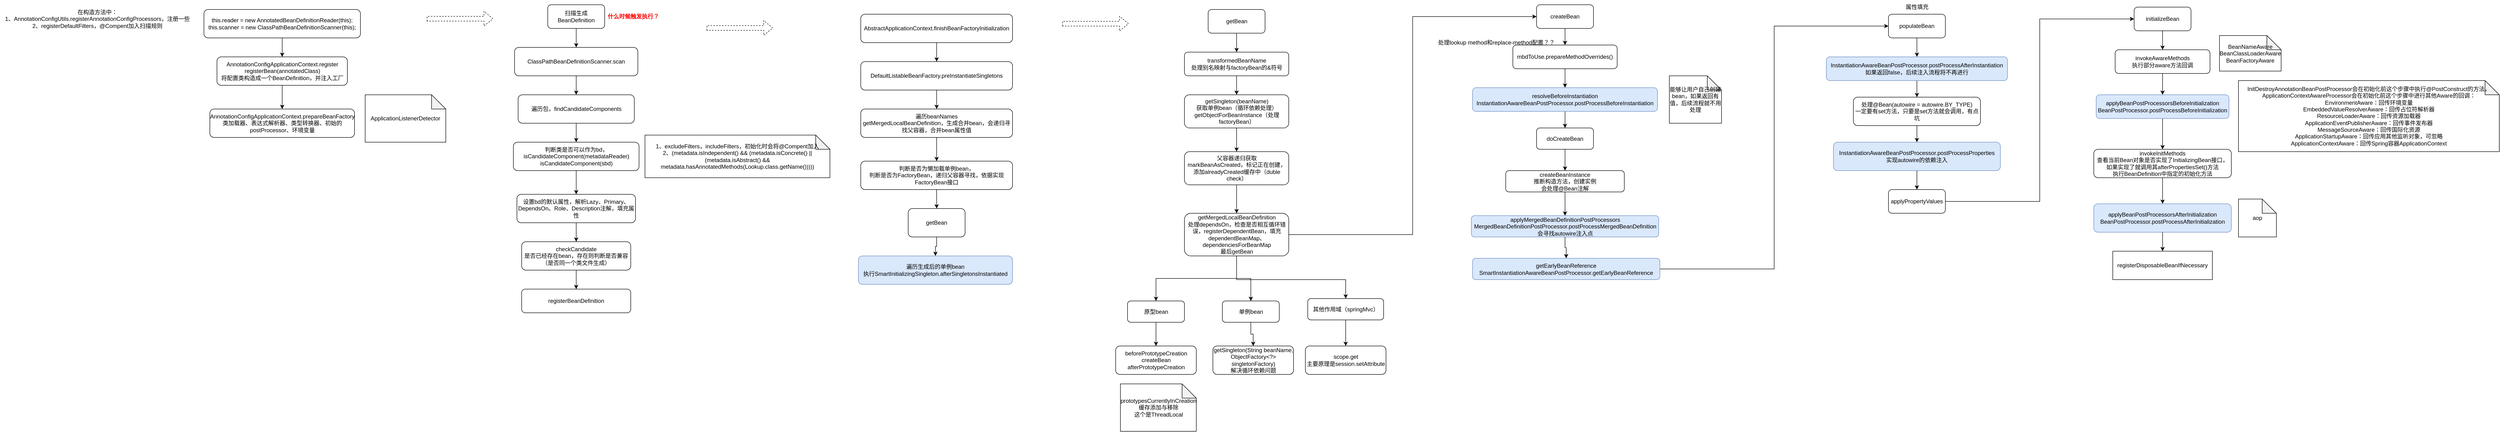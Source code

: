 <mxfile version="20.5.2" type="github">
  <diagram id="hwpeAtfaMQhJ-iqTyFl3" name="第 1 页">
    <mxGraphModel dx="1865" dy="547" grid="1" gridSize="10" guides="1" tooltips="1" connect="1" arrows="1" fold="1" page="1" pageScale="1" pageWidth="827" pageHeight="1169" math="0" shadow="0">
      <root>
        <mxCell id="0" />
        <mxCell id="1" parent="0" />
        <mxCell id="HDC13zEqzrHdp5mSMTLQ-3" value="" style="edgeStyle=orthogonalEdgeStyle;rounded=0;orthogonalLoop=1;jettySize=auto;html=1;" edge="1" parent="1" source="HDC13zEqzrHdp5mSMTLQ-1" target="HDC13zEqzrHdp5mSMTLQ-2">
          <mxGeometry relative="1" as="geometry" />
        </mxCell>
        <mxCell id="HDC13zEqzrHdp5mSMTLQ-1" value="&lt;div&gt;this.reader = new AnnotatedBeanDefinitionReader(this);&lt;/div&gt;&lt;div&gt;&lt;span style=&quot;&quot;&gt;		&lt;/span&gt;this.scanner = new ClassPathBeanDefinitionScanner(this);&lt;/div&gt;" style="rounded=1;whiteSpace=wrap;html=1;" vertex="1" parent="1">
          <mxGeometry x="50" y="30" width="330" height="60" as="geometry" />
        </mxCell>
        <mxCell id="HDC13zEqzrHdp5mSMTLQ-5" value="" style="edgeStyle=orthogonalEdgeStyle;rounded=0;orthogonalLoop=1;jettySize=auto;html=1;" edge="1" parent="1" source="HDC13zEqzrHdp5mSMTLQ-2" target="HDC13zEqzrHdp5mSMTLQ-4">
          <mxGeometry relative="1" as="geometry" />
        </mxCell>
        <mxCell id="HDC13zEqzrHdp5mSMTLQ-2" value="AnnotationConfigApplicationContext.register&lt;br&gt;registerBean(annotatedClass)&lt;br&gt;将配置类构造成一个BeanDefinition，并注入工厂" style="whiteSpace=wrap;html=1;rounded=1;" vertex="1" parent="1">
          <mxGeometry x="77.5" y="130" width="275" height="60" as="geometry" />
        </mxCell>
        <mxCell id="HDC13zEqzrHdp5mSMTLQ-4" value="AnnotationConfigApplicationContext.prepareBeanFactory&lt;br&gt;类加载器、表达式解析器、类型转换器、初始的postProcessor、环境变量" style="whiteSpace=wrap;html=1;rounded=1;" vertex="1" parent="1">
          <mxGeometry x="62.5" y="240" width="305" height="60" as="geometry" />
        </mxCell>
        <mxCell id="HDC13zEqzrHdp5mSMTLQ-6" value="ApplicationListenerDetector" style="shape=note;whiteSpace=wrap;html=1;backgroundOutline=1;darkOpacity=0.05;" vertex="1" parent="1">
          <mxGeometry x="390" y="210" width="170" height="100" as="geometry" />
        </mxCell>
        <mxCell id="HDC13zEqzrHdp5mSMTLQ-9" value="" style="edgeStyle=orthogonalEdgeStyle;rounded=0;orthogonalLoop=1;jettySize=auto;html=1;" edge="1" parent="1" source="HDC13zEqzrHdp5mSMTLQ-7" target="HDC13zEqzrHdp5mSMTLQ-8">
          <mxGeometry relative="1" as="geometry" />
        </mxCell>
        <mxCell id="HDC13zEqzrHdp5mSMTLQ-7" value="扫描生成BeanDefinition" style="rounded=1;whiteSpace=wrap;html=1;" vertex="1" parent="1">
          <mxGeometry x="775" y="20" width="120" height="50" as="geometry" />
        </mxCell>
        <mxCell id="HDC13zEqzrHdp5mSMTLQ-12" value="" style="edgeStyle=orthogonalEdgeStyle;rounded=0;orthogonalLoop=1;jettySize=auto;html=1;" edge="1" parent="1" source="HDC13zEqzrHdp5mSMTLQ-8" target="HDC13zEqzrHdp5mSMTLQ-11">
          <mxGeometry relative="1" as="geometry" />
        </mxCell>
        <mxCell id="HDC13zEqzrHdp5mSMTLQ-8" value="ClassPathBeanDefinitionScanner.scan" style="whiteSpace=wrap;html=1;rounded=1;" vertex="1" parent="1">
          <mxGeometry x="705" y="110" width="260" height="60" as="geometry" />
        </mxCell>
        <mxCell id="HDC13zEqzrHdp5mSMTLQ-10" value="在构造方法中：&lt;br&gt;1、AnnotationConfigUtils.registerAnnotationConfigProcessors，注册一些&lt;br&gt;2、registerDefaultFilters，@Compent加入扫描规则" style="text;html=1;align=center;verticalAlign=middle;resizable=0;points=[];autosize=1;strokeColor=none;fillColor=none;" vertex="1" parent="1">
          <mxGeometry x="-380" y="20" width="410" height="60" as="geometry" />
        </mxCell>
        <mxCell id="HDC13zEqzrHdp5mSMTLQ-14" value="" style="edgeStyle=orthogonalEdgeStyle;rounded=0;orthogonalLoop=1;jettySize=auto;html=1;" edge="1" parent="1" source="HDC13zEqzrHdp5mSMTLQ-11" target="HDC13zEqzrHdp5mSMTLQ-13">
          <mxGeometry relative="1" as="geometry" />
        </mxCell>
        <mxCell id="HDC13zEqzrHdp5mSMTLQ-11" value="遍历包，findCandidateComponents&lt;br&gt;" style="whiteSpace=wrap;html=1;rounded=1;" vertex="1" parent="1">
          <mxGeometry x="712.5" y="210" width="245" height="60" as="geometry" />
        </mxCell>
        <mxCell id="HDC13zEqzrHdp5mSMTLQ-17" value="" style="edgeStyle=orthogonalEdgeStyle;rounded=0;orthogonalLoop=1;jettySize=auto;html=1;" edge="1" parent="1" source="HDC13zEqzrHdp5mSMTLQ-13" target="HDC13zEqzrHdp5mSMTLQ-16">
          <mxGeometry relative="1" as="geometry" />
        </mxCell>
        <mxCell id="HDC13zEqzrHdp5mSMTLQ-13" value="&lt;div&gt;判断类是否可以作为bd，isCandidateComponent(metadataReader)&lt;/div&gt;&lt;div&gt;isCandidateComponent(sbd)&lt;/div&gt;" style="whiteSpace=wrap;html=1;rounded=1;" vertex="1" parent="1">
          <mxGeometry x="702.5" y="310" width="265" height="60" as="geometry" />
        </mxCell>
        <mxCell id="HDC13zEqzrHdp5mSMTLQ-15" value="1、excludeFilters，includeFilters，初始化时会将@Compent加入&lt;br&gt;2、&lt;span style=&quot;background-color: initial;&quot;&gt;(metadata.isIndependent() &amp;amp;&amp;amp; (metadata.isConcrete() ||&lt;/span&gt;&lt;div&gt;&lt;span style=&quot;&quot;&gt;				&lt;/span&gt;(metadata.isAbstract() &amp;amp;&amp;amp; metadata.hasAnnotatedMethods(Lookup.class.getName()))))&lt;/div&gt;" style="shape=note;whiteSpace=wrap;html=1;backgroundOutline=1;darkOpacity=0.05;" vertex="1" parent="1">
          <mxGeometry x="980" y="295" width="390" height="90" as="geometry" />
        </mxCell>
        <mxCell id="HDC13zEqzrHdp5mSMTLQ-19" value="" style="edgeStyle=orthogonalEdgeStyle;rounded=0;orthogonalLoop=1;jettySize=auto;html=1;" edge="1" parent="1" source="HDC13zEqzrHdp5mSMTLQ-16" target="HDC13zEqzrHdp5mSMTLQ-18">
          <mxGeometry relative="1" as="geometry" />
        </mxCell>
        <mxCell id="HDC13zEqzrHdp5mSMTLQ-16" value="设置bd的默认属性，解析Lazy、Primary、DependsOn、Role、Description注解，填充属性" style="whiteSpace=wrap;html=1;rounded=1;" vertex="1" parent="1">
          <mxGeometry x="710" y="420" width="250" height="60" as="geometry" />
        </mxCell>
        <mxCell id="HDC13zEqzrHdp5mSMTLQ-21" value="" style="edgeStyle=orthogonalEdgeStyle;rounded=0;orthogonalLoop=1;jettySize=auto;html=1;" edge="1" parent="1" source="HDC13zEqzrHdp5mSMTLQ-18" target="HDC13zEqzrHdp5mSMTLQ-20">
          <mxGeometry relative="1" as="geometry" />
        </mxCell>
        <mxCell id="HDC13zEqzrHdp5mSMTLQ-18" value="checkCandidate&lt;br&gt;是否已经存在bean，存在则判断是否兼容（是否同一个类文件生成）" style="whiteSpace=wrap;html=1;rounded=1;" vertex="1" parent="1">
          <mxGeometry x="720" y="520" width="230" height="60" as="geometry" />
        </mxCell>
        <mxCell id="HDC13zEqzrHdp5mSMTLQ-20" value="registerBeanDefinition" style="whiteSpace=wrap;html=1;rounded=1;" vertex="1" parent="1">
          <mxGeometry x="720" y="620" width="230" height="50" as="geometry" />
        </mxCell>
        <mxCell id="HDC13zEqzrHdp5mSMTLQ-24" value="" style="edgeStyle=orthogonalEdgeStyle;rounded=0;orthogonalLoop=1;jettySize=auto;html=1;" edge="1" parent="1" source="HDC13zEqzrHdp5mSMTLQ-22" target="HDC13zEqzrHdp5mSMTLQ-23">
          <mxGeometry relative="1" as="geometry" />
        </mxCell>
        <mxCell id="HDC13zEqzrHdp5mSMTLQ-22" value="AbstractApplicationContext.finishBeanFactoryInitialization" style="rounded=1;whiteSpace=wrap;html=1;" vertex="1" parent="1">
          <mxGeometry x="1435" y="40" width="320" height="60" as="geometry" />
        </mxCell>
        <mxCell id="HDC13zEqzrHdp5mSMTLQ-26" value="" style="edgeStyle=orthogonalEdgeStyle;rounded=0;orthogonalLoop=1;jettySize=auto;html=1;" edge="1" parent="1" source="HDC13zEqzrHdp5mSMTLQ-23" target="HDC13zEqzrHdp5mSMTLQ-25">
          <mxGeometry relative="1" as="geometry" />
        </mxCell>
        <mxCell id="HDC13zEqzrHdp5mSMTLQ-23" value="DefaultListableBeanFactory.preInstantiateSingletons" style="rounded=1;whiteSpace=wrap;html=1;" vertex="1" parent="1">
          <mxGeometry x="1435" y="140" width="320" height="60" as="geometry" />
        </mxCell>
        <mxCell id="HDC13zEqzrHdp5mSMTLQ-28" value="" style="edgeStyle=orthogonalEdgeStyle;rounded=0;orthogonalLoop=1;jettySize=auto;html=1;" edge="1" parent="1" source="HDC13zEqzrHdp5mSMTLQ-25" target="HDC13zEqzrHdp5mSMTLQ-27">
          <mxGeometry relative="1" as="geometry" />
        </mxCell>
        <mxCell id="HDC13zEqzrHdp5mSMTLQ-25" value="遍历beanNames&lt;br&gt;getMergedLocalBeanDefinition，生成合并bean，会递归寻找父容器，合并bean属性值" style="rounded=1;whiteSpace=wrap;html=1;" vertex="1" parent="1">
          <mxGeometry x="1435" y="240" width="320" height="60" as="geometry" />
        </mxCell>
        <mxCell id="HDC13zEqzrHdp5mSMTLQ-30" value="" style="edgeStyle=orthogonalEdgeStyle;rounded=0;orthogonalLoop=1;jettySize=auto;html=1;" edge="1" parent="1" source="HDC13zEqzrHdp5mSMTLQ-27" target="HDC13zEqzrHdp5mSMTLQ-29">
          <mxGeometry relative="1" as="geometry" />
        </mxCell>
        <mxCell id="HDC13zEqzrHdp5mSMTLQ-27" value="判断是否为懒加载单例bean，&lt;br&gt;判断是否为FactoryBean，递归父容器寻找，依据实现FactoryBean接口" style="rounded=1;whiteSpace=wrap;html=1;" vertex="1" parent="1">
          <mxGeometry x="1435" y="350" width="320" height="60" as="geometry" />
        </mxCell>
        <mxCell id="HDC13zEqzrHdp5mSMTLQ-33" value="" style="edgeStyle=orthogonalEdgeStyle;rounded=0;orthogonalLoop=1;jettySize=auto;html=1;" edge="1" parent="1" source="HDC13zEqzrHdp5mSMTLQ-29" target="HDC13zEqzrHdp5mSMTLQ-32">
          <mxGeometry relative="1" as="geometry" />
        </mxCell>
        <mxCell id="HDC13zEqzrHdp5mSMTLQ-29" value="getBean" style="whiteSpace=wrap;html=1;rounded=1;" vertex="1" parent="1">
          <mxGeometry x="1535" y="450" width="120" height="60" as="geometry" />
        </mxCell>
        <mxCell id="HDC13zEqzrHdp5mSMTLQ-32" value="遍历生成后的单例bean&lt;br&gt;执行SmartInitializingSingleton.afterSingletonsInstantiated" style="whiteSpace=wrap;html=1;rounded=1;fillColor=#dae8fc;strokeColor=#6c8ebf;" vertex="1" parent="1">
          <mxGeometry x="1430" y="550" width="325" height="60" as="geometry" />
        </mxCell>
        <mxCell id="HDC13zEqzrHdp5mSMTLQ-34" value="&lt;b&gt;&lt;font color=&quot;#ff0000&quot;&gt;什么时候触发执行？&lt;/font&gt;&lt;/b&gt;" style="text;html=1;align=center;verticalAlign=middle;resizable=0;points=[];autosize=1;strokeColor=none;fillColor=none;" vertex="1" parent="1">
          <mxGeometry x="890" y="30" width="130" height="30" as="geometry" />
        </mxCell>
        <mxCell id="HDC13zEqzrHdp5mSMTLQ-37" value="" style="edgeStyle=orthogonalEdgeStyle;rounded=0;orthogonalLoop=1;jettySize=auto;html=1;fontColor=#FF0000;" edge="1" parent="1" source="HDC13zEqzrHdp5mSMTLQ-35" target="HDC13zEqzrHdp5mSMTLQ-36">
          <mxGeometry relative="1" as="geometry" />
        </mxCell>
        <mxCell id="HDC13zEqzrHdp5mSMTLQ-35" value="getBean" style="whiteSpace=wrap;html=1;rounded=1;" vertex="1" parent="1">
          <mxGeometry x="2167.5" y="30" width="120" height="50" as="geometry" />
        </mxCell>
        <mxCell id="HDC13zEqzrHdp5mSMTLQ-40" value="" style="edgeStyle=orthogonalEdgeStyle;rounded=0;orthogonalLoop=1;jettySize=auto;html=1;fontColor=#FF0000;" edge="1" parent="1" source="HDC13zEqzrHdp5mSMTLQ-36" target="HDC13zEqzrHdp5mSMTLQ-39">
          <mxGeometry relative="1" as="geometry" />
        </mxCell>
        <mxCell id="HDC13zEqzrHdp5mSMTLQ-36" value="transformedBeanName&lt;br&gt;处理别名映射与factoryBean的&amp;amp;符号" style="whiteSpace=wrap;html=1;rounded=1;" vertex="1" parent="1">
          <mxGeometry x="2117.5" y="120" width="220" height="50" as="geometry" />
        </mxCell>
        <mxCell id="HDC13zEqzrHdp5mSMTLQ-42" value="" style="edgeStyle=orthogonalEdgeStyle;rounded=0;orthogonalLoop=1;jettySize=auto;html=1;fontColor=#FF0000;" edge="1" parent="1" source="HDC13zEqzrHdp5mSMTLQ-39" target="HDC13zEqzrHdp5mSMTLQ-41">
          <mxGeometry relative="1" as="geometry" />
        </mxCell>
        <mxCell id="HDC13zEqzrHdp5mSMTLQ-39" value="getSingleton(beanName)&lt;br&gt;获取单例bean（循环依赖处理）&lt;br&gt;getObjectForBeanInstance（处理factoryBean）" style="whiteSpace=wrap;html=1;rounded=1;" vertex="1" parent="1">
          <mxGeometry x="2117.5" y="210" width="220" height="70" as="geometry" />
        </mxCell>
        <mxCell id="HDC13zEqzrHdp5mSMTLQ-45" value="" style="edgeStyle=orthogonalEdgeStyle;rounded=0;orthogonalLoop=1;jettySize=auto;html=1;fontColor=#FF0000;" edge="1" parent="1" source="HDC13zEqzrHdp5mSMTLQ-41" target="HDC13zEqzrHdp5mSMTLQ-44">
          <mxGeometry relative="1" as="geometry" />
        </mxCell>
        <mxCell id="HDC13zEqzrHdp5mSMTLQ-41" value="父容器递归获取&lt;br&gt;markBeanAsCreated，标记正在创建，添加alreadyCreated缓存中（duble check）" style="whiteSpace=wrap;html=1;rounded=1;" vertex="1" parent="1">
          <mxGeometry x="2117.5" y="330" width="220" height="70" as="geometry" />
        </mxCell>
        <mxCell id="HDC13zEqzrHdp5mSMTLQ-47" value="" style="edgeStyle=orthogonalEdgeStyle;rounded=0;orthogonalLoop=1;jettySize=auto;html=1;fontColor=#FF0000;" edge="1" parent="1" source="HDC13zEqzrHdp5mSMTLQ-44" target="HDC13zEqzrHdp5mSMTLQ-46">
          <mxGeometry relative="1" as="geometry" />
        </mxCell>
        <mxCell id="HDC13zEqzrHdp5mSMTLQ-58" value="" style="edgeStyle=orthogonalEdgeStyle;rounded=0;orthogonalLoop=1;jettySize=auto;html=1;fontColor=#000000;" edge="1" parent="1" source="HDC13zEqzrHdp5mSMTLQ-44" target="HDC13zEqzrHdp5mSMTLQ-55">
          <mxGeometry relative="1" as="geometry">
            <mxPoint x="1987.5" y="505" as="targetPoint" />
          </mxGeometry>
        </mxCell>
        <mxCell id="HDC13zEqzrHdp5mSMTLQ-60" value="" style="edgeStyle=orthogonalEdgeStyle;rounded=0;orthogonalLoop=1;jettySize=auto;html=1;fontColor=#000000;entryX=0.5;entryY=0;entryDx=0;entryDy=0;" edge="1" parent="1" source="HDC13zEqzrHdp5mSMTLQ-44" target="HDC13zEqzrHdp5mSMTLQ-53">
          <mxGeometry relative="1" as="geometry">
            <mxPoint x="2417.5" y="505" as="targetPoint" />
            <Array as="points">
              <mxPoint x="2227.5" y="600" />
              <mxPoint x="2457.5" y="600" />
            </Array>
          </mxGeometry>
        </mxCell>
        <mxCell id="HDC13zEqzrHdp5mSMTLQ-110" value="" style="edgeStyle=orthogonalEdgeStyle;rounded=0;orthogonalLoop=1;jettySize=auto;html=1;fontColor=#000000;entryX=0;entryY=0.5;entryDx=0;entryDy=0;" edge="1" parent="1" source="HDC13zEqzrHdp5mSMTLQ-44" target="HDC13zEqzrHdp5mSMTLQ-62">
          <mxGeometry relative="1" as="geometry">
            <mxPoint x="2467.5" y="505" as="targetPoint" />
          </mxGeometry>
        </mxCell>
        <mxCell id="HDC13zEqzrHdp5mSMTLQ-44" value="getMergedLocalBeanDefinition&lt;br&gt;处理dependsOn，检查是否相互循环错误，registerDependentBean，填充dependentBeanMap、dependenciesForBeanMap&lt;br&gt;最后getBean" style="whiteSpace=wrap;html=1;rounded=1;" vertex="1" parent="1">
          <mxGeometry x="2117.5" y="460" width="220" height="90" as="geometry" />
        </mxCell>
        <mxCell id="HDC13zEqzrHdp5mSMTLQ-61" value="" style="edgeStyle=orthogonalEdgeStyle;rounded=0;orthogonalLoop=1;jettySize=auto;html=1;fontColor=#000000;" edge="1" parent="1" source="HDC13zEqzrHdp5mSMTLQ-46" target="HDC13zEqzrHdp5mSMTLQ-51">
          <mxGeometry relative="1" as="geometry" />
        </mxCell>
        <mxCell id="HDC13zEqzrHdp5mSMTLQ-46" value="单例bean" style="whiteSpace=wrap;html=1;rounded=1;" vertex="1" parent="1">
          <mxGeometry x="2197.5" y="645" width="120" height="45" as="geometry" />
        </mxCell>
        <mxCell id="HDC13zEqzrHdp5mSMTLQ-48" value="beforePrototypeCreation&lt;br&gt;createBean&lt;br&gt;afterPrototypeCreation" style="whiteSpace=wrap;html=1;rounded=1;" vertex="1" parent="1">
          <mxGeometry x="1972.5" y="740" width="170" height="60" as="geometry" />
        </mxCell>
        <mxCell id="HDC13zEqzrHdp5mSMTLQ-50" value="&lt;font color=&quot;#000000&quot;&gt;prototypesCurrentlyInCreation&lt;br&gt;缓存添加与移除&lt;br&gt;这个是ThreadLocal&lt;br&gt;&lt;/font&gt;" style="shape=note;whiteSpace=wrap;html=1;backgroundOutline=1;darkOpacity=0.05;fontColor=#FF0000;" vertex="1" parent="1">
          <mxGeometry x="1982.5" y="820" width="160" height="100" as="geometry" />
        </mxCell>
        <mxCell id="HDC13zEqzrHdp5mSMTLQ-51" value="getSingleton(String beanName, ObjectFactory&amp;lt;?&amp;gt; singletonFactory)&lt;br&gt;解决循环依赖问题" style="whiteSpace=wrap;html=1;rounded=1;" vertex="1" parent="1">
          <mxGeometry x="2177.5" y="740" width="170" height="60" as="geometry" />
        </mxCell>
        <mxCell id="HDC13zEqzrHdp5mSMTLQ-52" value="scope.get&lt;br&gt;主要原理是session.setAttribute" style="whiteSpace=wrap;html=1;rounded=1;" vertex="1" parent="1">
          <mxGeometry x="2372.5" y="740" width="170" height="60" as="geometry" />
        </mxCell>
        <mxCell id="HDC13zEqzrHdp5mSMTLQ-54" value="" style="edgeStyle=orthogonalEdgeStyle;rounded=0;orthogonalLoop=1;jettySize=auto;html=1;fontColor=#000000;" edge="1" parent="1" source="HDC13zEqzrHdp5mSMTLQ-53" target="HDC13zEqzrHdp5mSMTLQ-52">
          <mxGeometry relative="1" as="geometry" />
        </mxCell>
        <mxCell id="HDC13zEqzrHdp5mSMTLQ-53" value="其他作用域（springMvc）" style="whiteSpace=wrap;html=1;rounded=1;" vertex="1" parent="1">
          <mxGeometry x="2377.5" y="640" width="160" height="45" as="geometry" />
        </mxCell>
        <mxCell id="HDC13zEqzrHdp5mSMTLQ-56" value="" style="edgeStyle=orthogonalEdgeStyle;rounded=0;orthogonalLoop=1;jettySize=auto;html=1;fontColor=#000000;" edge="1" parent="1" source="HDC13zEqzrHdp5mSMTLQ-55" target="HDC13zEqzrHdp5mSMTLQ-48">
          <mxGeometry relative="1" as="geometry" />
        </mxCell>
        <mxCell id="HDC13zEqzrHdp5mSMTLQ-55" value="原型bean" style="whiteSpace=wrap;html=1;rounded=1;" vertex="1" parent="1">
          <mxGeometry x="1997.5" y="645" width="120" height="45" as="geometry" />
        </mxCell>
        <mxCell id="HDC13zEqzrHdp5mSMTLQ-64" value="" style="edgeStyle=orthogonalEdgeStyle;rounded=0;orthogonalLoop=1;jettySize=auto;html=1;fontColor=#000000;" edge="1" parent="1" source="HDC13zEqzrHdp5mSMTLQ-62" target="HDC13zEqzrHdp5mSMTLQ-63">
          <mxGeometry relative="1" as="geometry" />
        </mxCell>
        <mxCell id="HDC13zEqzrHdp5mSMTLQ-62" value="createBean" style="whiteSpace=wrap;html=1;rounded=1;" vertex="1" parent="1">
          <mxGeometry x="2860" y="20" width="120" height="50" as="geometry" />
        </mxCell>
        <mxCell id="HDC13zEqzrHdp5mSMTLQ-67" value="" style="edgeStyle=orthogonalEdgeStyle;rounded=0;orthogonalLoop=1;jettySize=auto;html=1;fontColor=#000000;" edge="1" parent="1" source="HDC13zEqzrHdp5mSMTLQ-63" target="HDC13zEqzrHdp5mSMTLQ-66">
          <mxGeometry relative="1" as="geometry" />
        </mxCell>
        <mxCell id="HDC13zEqzrHdp5mSMTLQ-63" value="mbdToUse.prepareMethodOverrides()" style="whiteSpace=wrap;html=1;rounded=1;" vertex="1" parent="1">
          <mxGeometry x="2810" y="105" width="220" height="50" as="geometry" />
        </mxCell>
        <mxCell id="HDC13zEqzrHdp5mSMTLQ-65" value="处理lookup method和replace-method配置？？" style="text;html=1;align=center;verticalAlign=middle;resizable=0;points=[];autosize=1;strokeColor=none;fillColor=none;fontColor=#000000;" vertex="1" parent="1">
          <mxGeometry x="2640" y="85" width="270" height="30" as="geometry" />
        </mxCell>
        <mxCell id="HDC13zEqzrHdp5mSMTLQ-70" value="" style="edgeStyle=orthogonalEdgeStyle;rounded=0;orthogonalLoop=1;jettySize=auto;html=1;fontColor=#000000;" edge="1" parent="1" source="HDC13zEqzrHdp5mSMTLQ-66" target="HDC13zEqzrHdp5mSMTLQ-69">
          <mxGeometry relative="1" as="geometry" />
        </mxCell>
        <mxCell id="HDC13zEqzrHdp5mSMTLQ-66" value="resolveBeforeInstantiation&lt;br&gt;InstantiationAwareBeanPostProcessor.postProcessBeforeInstantiation" style="whiteSpace=wrap;html=1;rounded=1;fillColor=#dae8fc;strokeColor=#6c8ebf;" vertex="1" parent="1">
          <mxGeometry x="2725" y="195" width="390" height="50" as="geometry" />
        </mxCell>
        <mxCell id="HDC13zEqzrHdp5mSMTLQ-68" value="能够让用户自己创建bean，如果返回有值，后续流程就不用处理" style="shape=note;whiteSpace=wrap;html=1;backgroundOutline=1;darkOpacity=0.05;fontColor=#000000;" vertex="1" parent="1">
          <mxGeometry x="3140" y="170" width="110" height="100" as="geometry" />
        </mxCell>
        <mxCell id="HDC13zEqzrHdp5mSMTLQ-72" value="" style="edgeStyle=orthogonalEdgeStyle;rounded=0;orthogonalLoop=1;jettySize=auto;html=1;fontColor=#000000;" edge="1" parent="1" source="HDC13zEqzrHdp5mSMTLQ-69" target="HDC13zEqzrHdp5mSMTLQ-71">
          <mxGeometry relative="1" as="geometry" />
        </mxCell>
        <mxCell id="HDC13zEqzrHdp5mSMTLQ-69" value="doCreateBean" style="rounded=1;whiteSpace=wrap;html=1;fontColor=#000000;" vertex="1" parent="1">
          <mxGeometry x="2860" y="280" width="120" height="45" as="geometry" />
        </mxCell>
        <mxCell id="HDC13zEqzrHdp5mSMTLQ-74" value="" style="edgeStyle=orthogonalEdgeStyle;rounded=0;orthogonalLoop=1;jettySize=auto;html=1;fontColor=#000000;" edge="1" parent="1" source="HDC13zEqzrHdp5mSMTLQ-71" target="HDC13zEqzrHdp5mSMTLQ-73">
          <mxGeometry relative="1" as="geometry" />
        </mxCell>
        <mxCell id="HDC13zEqzrHdp5mSMTLQ-71" value="createBeanInstance&lt;br&gt;推断构造方法，创建实例&lt;br&gt;会处理@Bean注解" style="rounded=1;whiteSpace=wrap;html=1;fontColor=#000000;" vertex="1" parent="1">
          <mxGeometry x="2795" y="370" width="250" height="45" as="geometry" />
        </mxCell>
        <mxCell id="HDC13zEqzrHdp5mSMTLQ-76" value="" style="edgeStyle=orthogonalEdgeStyle;rounded=0;orthogonalLoop=1;jettySize=auto;html=1;fontColor=#000000;" edge="1" parent="1" source="HDC13zEqzrHdp5mSMTLQ-73" target="HDC13zEqzrHdp5mSMTLQ-75">
          <mxGeometry relative="1" as="geometry" />
        </mxCell>
        <mxCell id="HDC13zEqzrHdp5mSMTLQ-73" value="applyMergedBeanDefinitionPostProcessors&lt;br&gt;MergedBeanDefinitionPostProcessor.postProcessMergedBeanDefinition&lt;br&gt;会寻找autowire注入点" style="rounded=1;whiteSpace=wrap;html=1;fillColor=#dae8fc;strokeColor=#6c8ebf;" vertex="1" parent="1">
          <mxGeometry x="2722.5" y="465" width="395" height="45" as="geometry" />
        </mxCell>
        <mxCell id="HDC13zEqzrHdp5mSMTLQ-108" value="" style="edgeStyle=orthogonalEdgeStyle;rounded=0;orthogonalLoop=1;jettySize=auto;html=1;fontColor=#000000;entryX=0;entryY=0.5;entryDx=0;entryDy=0;" edge="1" parent="1" source="HDC13zEqzrHdp5mSMTLQ-75" target="HDC13zEqzrHdp5mSMTLQ-77">
          <mxGeometry relative="1" as="geometry">
            <mxPoint x="2922.5" y="680" as="targetPoint" />
          </mxGeometry>
        </mxCell>
        <mxCell id="HDC13zEqzrHdp5mSMTLQ-75" value="getEarlyBeanReference&lt;br&gt;SmartInstantiationAwareBeanPostProcessor.getEarlyBeanReference" style="rounded=1;whiteSpace=wrap;html=1;fillColor=#dae8fc;strokeColor=#6c8ebf;" vertex="1" parent="1">
          <mxGeometry x="2725" y="555" width="395" height="45" as="geometry" />
        </mxCell>
        <mxCell id="HDC13zEqzrHdp5mSMTLQ-80" value="" style="edgeStyle=orthogonalEdgeStyle;rounded=0;orthogonalLoop=1;jettySize=auto;html=1;fontColor=#000000;" edge="1" parent="1" source="HDC13zEqzrHdp5mSMTLQ-77" target="HDC13zEqzrHdp5mSMTLQ-79">
          <mxGeometry relative="1" as="geometry" />
        </mxCell>
        <mxCell id="HDC13zEqzrHdp5mSMTLQ-77" value="populateBean" style="whiteSpace=wrap;html=1;rounded=1;" vertex="1" parent="1">
          <mxGeometry x="3602" y="40" width="120" height="50" as="geometry" />
        </mxCell>
        <mxCell id="HDC13zEqzrHdp5mSMTLQ-78" value="属性填充" style="text;html=1;align=center;verticalAlign=middle;resizable=0;points=[];autosize=1;strokeColor=none;fillColor=none;fontColor=#000000;" vertex="1" parent="1">
          <mxGeometry x="3627" y="10" width="70" height="30" as="geometry" />
        </mxCell>
        <mxCell id="HDC13zEqzrHdp5mSMTLQ-82" value="" style="edgeStyle=orthogonalEdgeStyle;rounded=0;orthogonalLoop=1;jettySize=auto;html=1;fontColor=#000000;" edge="1" parent="1" source="HDC13zEqzrHdp5mSMTLQ-79" target="HDC13zEqzrHdp5mSMTLQ-81">
          <mxGeometry relative="1" as="geometry" />
        </mxCell>
        <mxCell id="HDC13zEqzrHdp5mSMTLQ-79" value="InstantiationAwareBeanPostProcessor.postProcessAfterInstantiation&lt;br&gt;如果返回false，后续注入流程将不再进行" style="whiteSpace=wrap;html=1;rounded=1;fillColor=#dae8fc;strokeColor=#6c8ebf;" vertex="1" parent="1">
          <mxGeometry x="3471" y="130" width="382" height="50" as="geometry" />
        </mxCell>
        <mxCell id="HDC13zEqzrHdp5mSMTLQ-84" value="" style="edgeStyle=orthogonalEdgeStyle;rounded=0;orthogonalLoop=1;jettySize=auto;html=1;fontColor=#000000;" edge="1" parent="1" source="HDC13zEqzrHdp5mSMTLQ-81" target="HDC13zEqzrHdp5mSMTLQ-83">
          <mxGeometry relative="1" as="geometry" />
        </mxCell>
        <mxCell id="HDC13zEqzrHdp5mSMTLQ-81" value="处理@Bean(autowire = autowire.BY_TYPE)&lt;br&gt;一定要有set方法，只要是set方法就会调用，有点坑" style="rounded=1;whiteSpace=wrap;html=1;fontColor=#000000;" vertex="1" parent="1">
          <mxGeometry x="3528" y="215" width="268" height="60" as="geometry" />
        </mxCell>
        <mxCell id="HDC13zEqzrHdp5mSMTLQ-86" value="" style="edgeStyle=orthogonalEdgeStyle;rounded=0;orthogonalLoop=1;jettySize=auto;html=1;fontColor=#000000;" edge="1" parent="1" source="HDC13zEqzrHdp5mSMTLQ-83" target="HDC13zEqzrHdp5mSMTLQ-85">
          <mxGeometry relative="1" as="geometry" />
        </mxCell>
        <mxCell id="HDC13zEqzrHdp5mSMTLQ-83" value="InstantiationAwareBeanPostProcessor.postProcessProperties&lt;br&gt;实现autowire的依赖注入" style="rounded=1;whiteSpace=wrap;html=1;fillColor=#dae8fc;strokeColor=#6c8ebf;" vertex="1" parent="1">
          <mxGeometry x="3486" y="310" width="352" height="60" as="geometry" />
        </mxCell>
        <mxCell id="HDC13zEqzrHdp5mSMTLQ-106" value="" style="edgeStyle=orthogonalEdgeStyle;rounded=0;orthogonalLoop=1;jettySize=auto;html=1;fontColor=#000000;entryX=0;entryY=0.5;entryDx=0;entryDy=0;" edge="1" parent="1" source="HDC13zEqzrHdp5mSMTLQ-85" target="HDC13zEqzrHdp5mSMTLQ-87">
          <mxGeometry relative="1" as="geometry">
            <mxPoint x="3662" y="535" as="targetPoint" />
          </mxGeometry>
        </mxCell>
        <mxCell id="HDC13zEqzrHdp5mSMTLQ-85" value="applyPropertyValues" style="rounded=1;whiteSpace=wrap;html=1;fontColor=#000000;" vertex="1" parent="1">
          <mxGeometry x="3602" y="410" width="120" height="50" as="geometry" />
        </mxCell>
        <mxCell id="HDC13zEqzrHdp5mSMTLQ-89" value="" style="edgeStyle=orthogonalEdgeStyle;rounded=0;orthogonalLoop=1;jettySize=auto;html=1;fontColor=#000000;" edge="1" parent="1" source="HDC13zEqzrHdp5mSMTLQ-87" target="HDC13zEqzrHdp5mSMTLQ-88">
          <mxGeometry relative="1" as="geometry" />
        </mxCell>
        <mxCell id="HDC13zEqzrHdp5mSMTLQ-87" value="initializeBean" style="whiteSpace=wrap;html=1;rounded=1;" vertex="1" parent="1">
          <mxGeometry x="4120" y="25" width="120" height="50" as="geometry" />
        </mxCell>
        <mxCell id="HDC13zEqzrHdp5mSMTLQ-92" value="" style="edgeStyle=orthogonalEdgeStyle;rounded=0;orthogonalLoop=1;jettySize=auto;html=1;fontColor=#000000;" edge="1" parent="1" source="HDC13zEqzrHdp5mSMTLQ-88" target="HDC13zEqzrHdp5mSMTLQ-91">
          <mxGeometry relative="1" as="geometry" />
        </mxCell>
        <mxCell id="HDC13zEqzrHdp5mSMTLQ-88" value="invokeAwareMethods&lt;br&gt;执行部分aware方法回调" style="whiteSpace=wrap;html=1;rounded=1;" vertex="1" parent="1">
          <mxGeometry x="4080" y="115" width="200" height="50" as="geometry" />
        </mxCell>
        <mxCell id="HDC13zEqzrHdp5mSMTLQ-90" value="BeanNameAware&lt;br&gt;BeanClassLoaderAware&lt;br&gt;BeanFactoryAware" style="shape=note;whiteSpace=wrap;html=1;backgroundOutline=1;darkOpacity=0.05;fontColor=#000000;" vertex="1" parent="1">
          <mxGeometry x="4300" y="85" width="130" height="75" as="geometry" />
        </mxCell>
        <mxCell id="HDC13zEqzrHdp5mSMTLQ-95" value="" style="edgeStyle=orthogonalEdgeStyle;rounded=0;orthogonalLoop=1;jettySize=auto;html=1;fontColor=#000000;" edge="1" parent="1" source="HDC13zEqzrHdp5mSMTLQ-91">
          <mxGeometry relative="1" as="geometry">
            <mxPoint x="4180" y="325" as="targetPoint" />
          </mxGeometry>
        </mxCell>
        <mxCell id="HDC13zEqzrHdp5mSMTLQ-91" value="applyBeanPostProcessorsBeforeInitialization&lt;br&gt;BeanPostProcessor.postProcessBeforeInitialization" style="whiteSpace=wrap;html=1;rounded=1;fillColor=#dae8fc;strokeColor=#6c8ebf;" vertex="1" parent="1">
          <mxGeometry x="4040" y="210" width="280" height="50" as="geometry" />
        </mxCell>
        <mxCell id="HDC13zEqzrHdp5mSMTLQ-93" value="&lt;div&gt;InitDestroyAnnotationBeanPostProcessor会在初始化前这个步骤中执行@PostConstruct的方法，&lt;/div&gt;&lt;div&gt;ApplicationContextAwareProcessor会在初始化前这个步骤中进行其他Aware的回调：&lt;/div&gt;&lt;div&gt;EnvironmentAware：回传环境变量&lt;/div&gt;&lt;div&gt;EmbeddedValueResolverAware：回传占位符解析器&lt;/div&gt;&lt;div&gt;ResourceLoaderAware：回传资源加载器&lt;/div&gt;&lt;div&gt;ApplicationEventPublisherAware：回传事件发布器&lt;/div&gt;&lt;div&gt;MessageSourceAware：回传国际化资源&lt;/div&gt;&lt;div&gt;ApplicationStartupAware：回传应用其他监听对象，可忽略&lt;/div&gt;&lt;div&gt;ApplicationContextAware：回传Spring容器ApplicationContext&lt;/div&gt;" style="shape=note;whiteSpace=wrap;html=1;backgroundOutline=1;darkOpacity=0.05;fontColor=#000000;" vertex="1" parent="1">
          <mxGeometry x="4340" y="180" width="550" height="150" as="geometry" />
        </mxCell>
        <mxCell id="HDC13zEqzrHdp5mSMTLQ-100" value="" style="edgeStyle=orthogonalEdgeStyle;rounded=0;orthogonalLoop=1;jettySize=auto;html=1;fontColor=#000000;" edge="1" parent="1" source="HDC13zEqzrHdp5mSMTLQ-98" target="HDC13zEqzrHdp5mSMTLQ-99">
          <mxGeometry relative="1" as="geometry" />
        </mxCell>
        <mxCell id="HDC13zEqzrHdp5mSMTLQ-98" value="invokeInitMethods&lt;br&gt;&lt;div&gt;查看当前Bean对象是否实现了InitializingBean接口，如果实现了就调用其afterPropertiesSet()方法&lt;/div&gt;&lt;div&gt;执行BeanDefinition中指定的初始化方法&lt;/div&gt;" style="rounded=1;whiteSpace=wrap;html=1;labelBackgroundColor=none;strokeWidth=1;fillStyle=auto;" vertex="1" parent="1">
          <mxGeometry x="4035" y="325" width="290" height="60" as="geometry" />
        </mxCell>
        <mxCell id="HDC13zEqzrHdp5mSMTLQ-104" value="" style="edgeStyle=orthogonalEdgeStyle;rounded=0;orthogonalLoop=1;jettySize=auto;html=1;fontColor=#000000;" edge="1" parent="1" source="HDC13zEqzrHdp5mSMTLQ-99" target="HDC13zEqzrHdp5mSMTLQ-102">
          <mxGeometry relative="1" as="geometry" />
        </mxCell>
        <mxCell id="HDC13zEqzrHdp5mSMTLQ-99" value="applyBeanPostProcessorsAfterInitialization&lt;br&gt;BeanPostProcessor.postProcessAfterInitialization" style="rounded=1;whiteSpace=wrap;html=1;labelBackgroundColor=none;strokeWidth=1;fillStyle=auto;fillColor=#dae8fc;strokeColor=#6c8ebf;" vertex="1" parent="1">
          <mxGeometry x="4035" y="440" width="290" height="60" as="geometry" />
        </mxCell>
        <mxCell id="HDC13zEqzrHdp5mSMTLQ-101" value="aop" style="shape=note;whiteSpace=wrap;html=1;backgroundOutline=1;darkOpacity=0.05;labelBackgroundColor=none;fillStyle=auto;strokeWidth=1;" vertex="1" parent="1">
          <mxGeometry x="4340" y="430" width="80" height="80" as="geometry" />
        </mxCell>
        <mxCell id="HDC13zEqzrHdp5mSMTLQ-102" value="registerDisposableBeanIfNecessary" style="rounded=0;whiteSpace=wrap;html=1;labelBackgroundColor=none;fillStyle=auto;strokeWidth=1;" vertex="1" parent="1">
          <mxGeometry x="4075" y="540" width="210" height="60" as="geometry" />
        </mxCell>
        <mxCell id="HDC13zEqzrHdp5mSMTLQ-111" value="" style="shape=flexArrow;endArrow=classic;html=1;rounded=0;fontColor=#000000;dashed=1;" edge="1" parent="1">
          <mxGeometry width="50" height="50" relative="1" as="geometry">
            <mxPoint x="1110" y="69" as="sourcePoint" />
            <mxPoint x="1250" y="69" as="targetPoint" />
          </mxGeometry>
        </mxCell>
        <mxCell id="HDC13zEqzrHdp5mSMTLQ-112" value="" style="shape=flexArrow;endArrow=classic;html=1;rounded=0;fontColor=#000000;dashed=1;" edge="1" parent="1">
          <mxGeometry width="50" height="50" relative="1" as="geometry">
            <mxPoint x="520" y="49.5" as="sourcePoint" />
            <mxPoint x="660" y="49.5" as="targetPoint" />
          </mxGeometry>
        </mxCell>
        <mxCell id="HDC13zEqzrHdp5mSMTLQ-113" value="" style="shape=flexArrow;endArrow=classic;html=1;rounded=0;fontColor=#000000;dashed=1;" edge="1" parent="1">
          <mxGeometry width="50" height="50" relative="1" as="geometry">
            <mxPoint x="1860" y="60" as="sourcePoint" />
            <mxPoint x="2000" y="60" as="targetPoint" />
          </mxGeometry>
        </mxCell>
      </root>
    </mxGraphModel>
  </diagram>
</mxfile>
